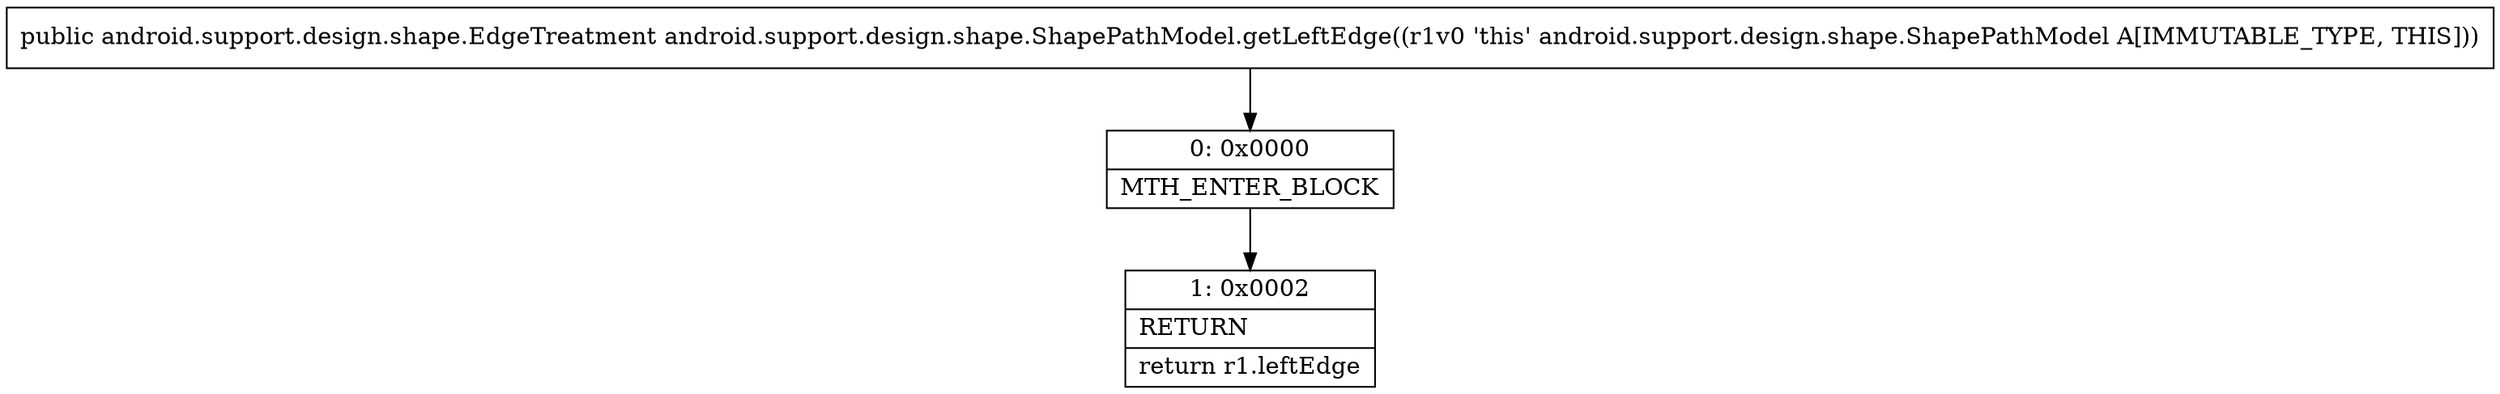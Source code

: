 digraph "CFG forandroid.support.design.shape.ShapePathModel.getLeftEdge()Landroid\/support\/design\/shape\/EdgeTreatment;" {
Node_0 [shape=record,label="{0\:\ 0x0000|MTH_ENTER_BLOCK\l}"];
Node_1 [shape=record,label="{1\:\ 0x0002|RETURN\l|return r1.leftEdge\l}"];
MethodNode[shape=record,label="{public android.support.design.shape.EdgeTreatment android.support.design.shape.ShapePathModel.getLeftEdge((r1v0 'this' android.support.design.shape.ShapePathModel A[IMMUTABLE_TYPE, THIS])) }"];
MethodNode -> Node_0;
Node_0 -> Node_1;
}

